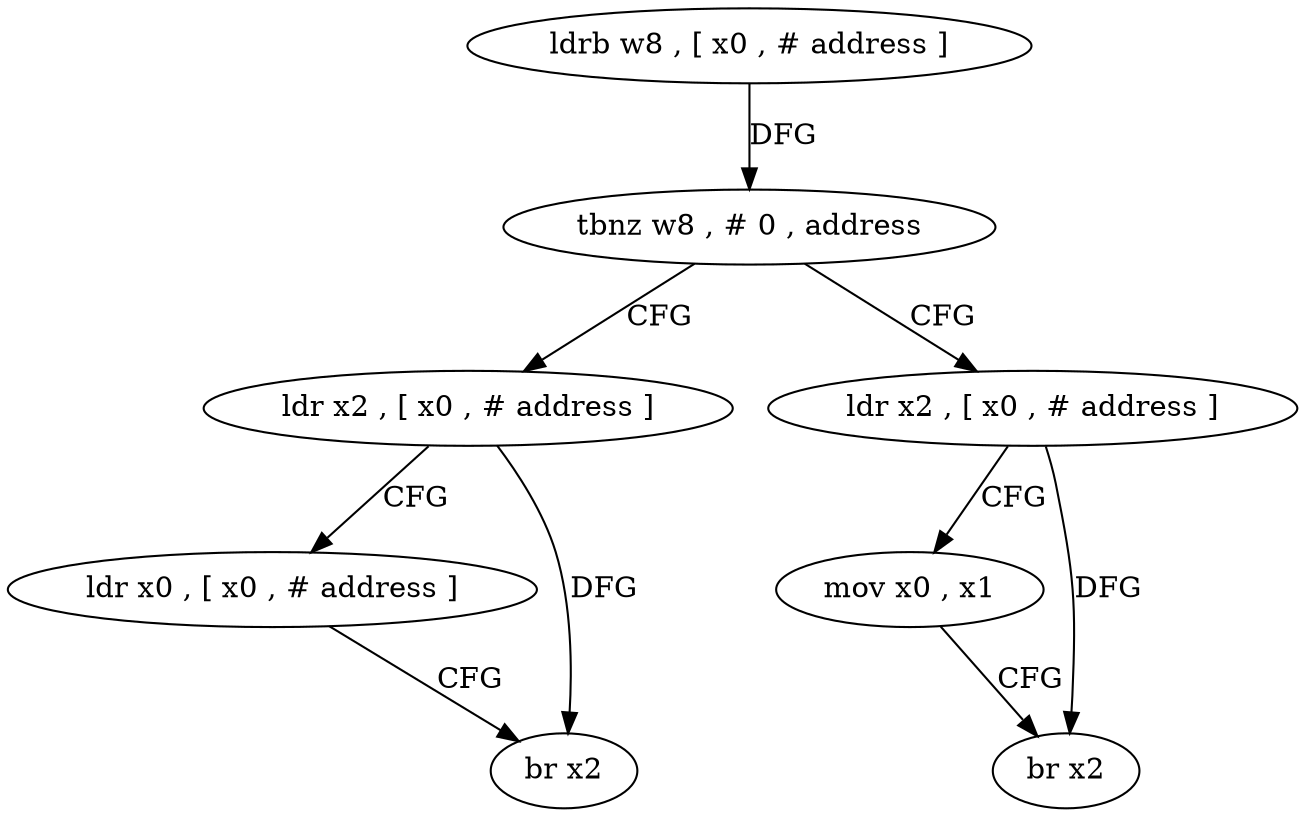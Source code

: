 digraph "func" {
"4259940" [label = "ldrb w8 , [ x0 , # address ]" ]
"4259944" [label = "tbnz w8 , # 0 , address" ]
"4259960" [label = "ldr x2 , [ x0 , # address ]" ]
"4259948" [label = "ldr x2 , [ x0 , # address ]" ]
"4259964" [label = "ldr x0 , [ x0 , # address ]" ]
"4259968" [label = "br x2" ]
"4259952" [label = "mov x0 , x1" ]
"4259956" [label = "br x2" ]
"4259940" -> "4259944" [ label = "DFG" ]
"4259944" -> "4259960" [ label = "CFG" ]
"4259944" -> "4259948" [ label = "CFG" ]
"4259960" -> "4259964" [ label = "CFG" ]
"4259960" -> "4259968" [ label = "DFG" ]
"4259948" -> "4259952" [ label = "CFG" ]
"4259948" -> "4259956" [ label = "DFG" ]
"4259964" -> "4259968" [ label = "CFG" ]
"4259952" -> "4259956" [ label = "CFG" ]
}
